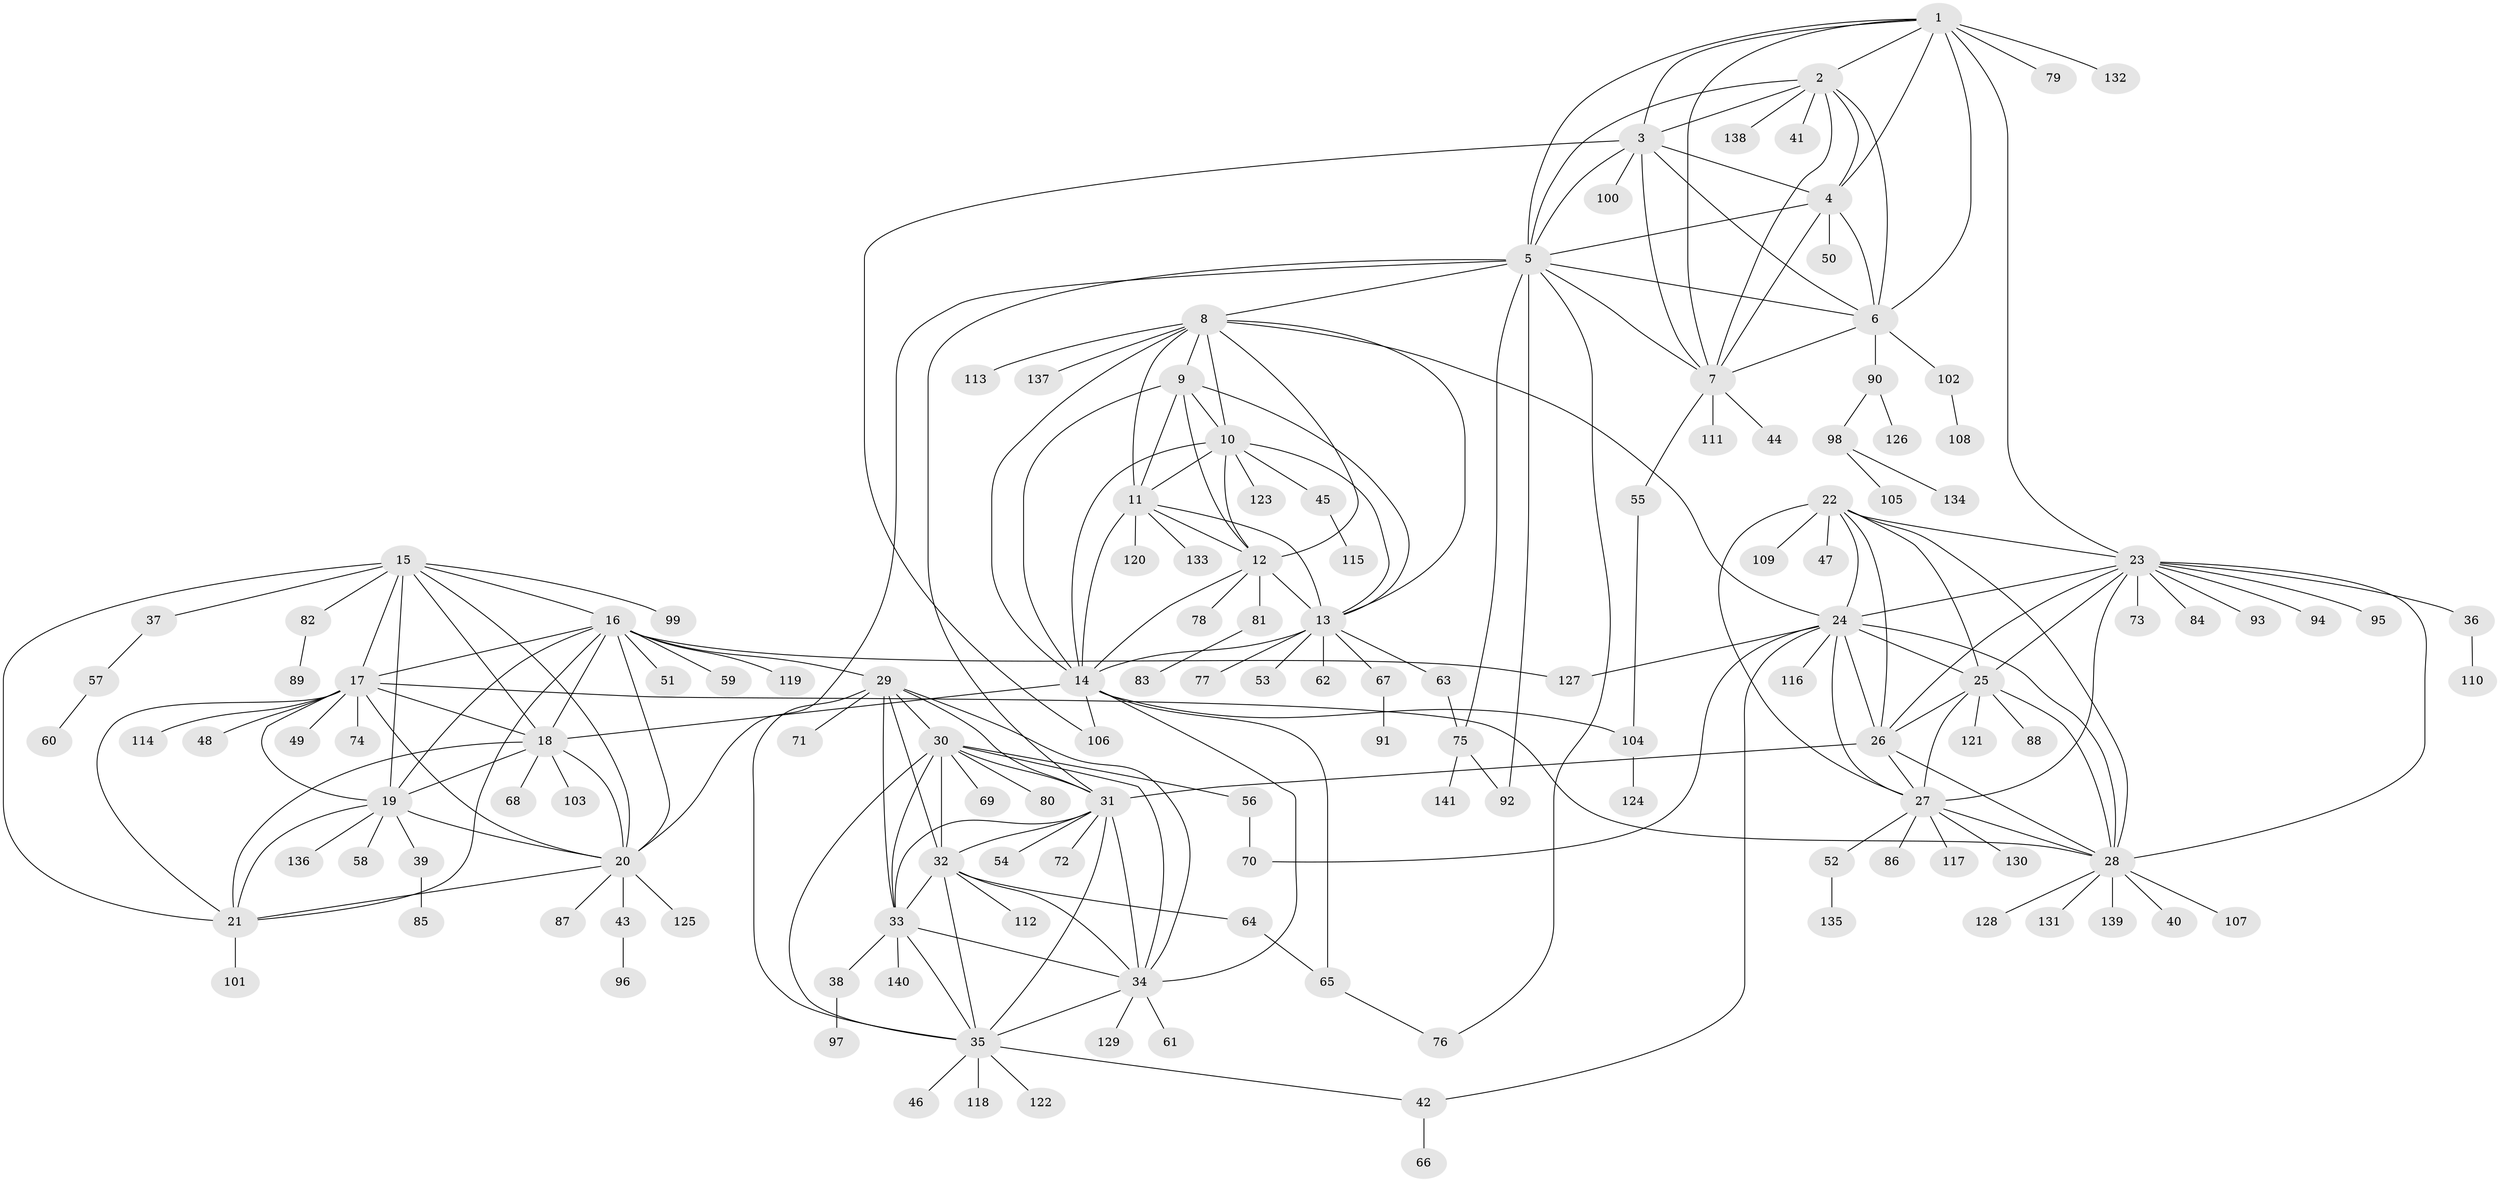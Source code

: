 // Generated by graph-tools (version 1.1) at 2025/50/03/09/25 03:50:29]
// undirected, 141 vertices, 230 edges
graph export_dot {
graph [start="1"]
  node [color=gray90,style=filled];
  1;
  2;
  3;
  4;
  5;
  6;
  7;
  8;
  9;
  10;
  11;
  12;
  13;
  14;
  15;
  16;
  17;
  18;
  19;
  20;
  21;
  22;
  23;
  24;
  25;
  26;
  27;
  28;
  29;
  30;
  31;
  32;
  33;
  34;
  35;
  36;
  37;
  38;
  39;
  40;
  41;
  42;
  43;
  44;
  45;
  46;
  47;
  48;
  49;
  50;
  51;
  52;
  53;
  54;
  55;
  56;
  57;
  58;
  59;
  60;
  61;
  62;
  63;
  64;
  65;
  66;
  67;
  68;
  69;
  70;
  71;
  72;
  73;
  74;
  75;
  76;
  77;
  78;
  79;
  80;
  81;
  82;
  83;
  84;
  85;
  86;
  87;
  88;
  89;
  90;
  91;
  92;
  93;
  94;
  95;
  96;
  97;
  98;
  99;
  100;
  101;
  102;
  103;
  104;
  105;
  106;
  107;
  108;
  109;
  110;
  111;
  112;
  113;
  114;
  115;
  116;
  117;
  118;
  119;
  120;
  121;
  122;
  123;
  124;
  125;
  126;
  127;
  128;
  129;
  130;
  131;
  132;
  133;
  134;
  135;
  136;
  137;
  138;
  139;
  140;
  141;
  1 -- 2;
  1 -- 3;
  1 -- 4;
  1 -- 5;
  1 -- 6;
  1 -- 7;
  1 -- 23;
  1 -- 79;
  1 -- 132;
  2 -- 3;
  2 -- 4;
  2 -- 5;
  2 -- 6;
  2 -- 7;
  2 -- 41;
  2 -- 138;
  3 -- 4;
  3 -- 5;
  3 -- 6;
  3 -- 7;
  3 -- 100;
  3 -- 106;
  4 -- 5;
  4 -- 6;
  4 -- 7;
  4 -- 50;
  5 -- 6;
  5 -- 7;
  5 -- 8;
  5 -- 20;
  5 -- 31;
  5 -- 75;
  5 -- 76;
  5 -- 92;
  6 -- 7;
  6 -- 90;
  6 -- 102;
  7 -- 44;
  7 -- 55;
  7 -- 111;
  8 -- 9;
  8 -- 10;
  8 -- 11;
  8 -- 12;
  8 -- 13;
  8 -- 14;
  8 -- 24;
  8 -- 113;
  8 -- 137;
  9 -- 10;
  9 -- 11;
  9 -- 12;
  9 -- 13;
  9 -- 14;
  10 -- 11;
  10 -- 12;
  10 -- 13;
  10 -- 14;
  10 -- 45;
  10 -- 123;
  11 -- 12;
  11 -- 13;
  11 -- 14;
  11 -- 120;
  11 -- 133;
  12 -- 13;
  12 -- 14;
  12 -- 78;
  12 -- 81;
  13 -- 14;
  13 -- 53;
  13 -- 62;
  13 -- 63;
  13 -- 67;
  13 -- 77;
  14 -- 18;
  14 -- 34;
  14 -- 65;
  14 -- 104;
  14 -- 106;
  15 -- 16;
  15 -- 17;
  15 -- 18;
  15 -- 19;
  15 -- 20;
  15 -- 21;
  15 -- 37;
  15 -- 82;
  15 -- 99;
  16 -- 17;
  16 -- 18;
  16 -- 19;
  16 -- 20;
  16 -- 21;
  16 -- 29;
  16 -- 51;
  16 -- 59;
  16 -- 119;
  16 -- 127;
  17 -- 18;
  17 -- 19;
  17 -- 20;
  17 -- 21;
  17 -- 28;
  17 -- 48;
  17 -- 49;
  17 -- 74;
  17 -- 114;
  18 -- 19;
  18 -- 20;
  18 -- 21;
  18 -- 68;
  18 -- 103;
  19 -- 20;
  19 -- 21;
  19 -- 39;
  19 -- 58;
  19 -- 136;
  20 -- 21;
  20 -- 43;
  20 -- 87;
  20 -- 125;
  21 -- 101;
  22 -- 23;
  22 -- 24;
  22 -- 25;
  22 -- 26;
  22 -- 27;
  22 -- 28;
  22 -- 47;
  22 -- 109;
  23 -- 24;
  23 -- 25;
  23 -- 26;
  23 -- 27;
  23 -- 28;
  23 -- 36;
  23 -- 73;
  23 -- 84;
  23 -- 93;
  23 -- 94;
  23 -- 95;
  24 -- 25;
  24 -- 26;
  24 -- 27;
  24 -- 28;
  24 -- 42;
  24 -- 70;
  24 -- 116;
  24 -- 127;
  25 -- 26;
  25 -- 27;
  25 -- 28;
  25 -- 88;
  25 -- 121;
  26 -- 27;
  26 -- 28;
  26 -- 31;
  27 -- 28;
  27 -- 52;
  27 -- 86;
  27 -- 117;
  27 -- 130;
  28 -- 40;
  28 -- 107;
  28 -- 128;
  28 -- 131;
  28 -- 139;
  29 -- 30;
  29 -- 31;
  29 -- 32;
  29 -- 33;
  29 -- 34;
  29 -- 35;
  29 -- 71;
  30 -- 31;
  30 -- 32;
  30 -- 33;
  30 -- 34;
  30 -- 35;
  30 -- 56;
  30 -- 69;
  30 -- 80;
  31 -- 32;
  31 -- 33;
  31 -- 34;
  31 -- 35;
  31 -- 54;
  31 -- 72;
  32 -- 33;
  32 -- 34;
  32 -- 35;
  32 -- 64;
  32 -- 112;
  33 -- 34;
  33 -- 35;
  33 -- 38;
  33 -- 140;
  34 -- 35;
  34 -- 61;
  34 -- 129;
  35 -- 42;
  35 -- 46;
  35 -- 118;
  35 -- 122;
  36 -- 110;
  37 -- 57;
  38 -- 97;
  39 -- 85;
  42 -- 66;
  43 -- 96;
  45 -- 115;
  52 -- 135;
  55 -- 104;
  56 -- 70;
  57 -- 60;
  63 -- 75;
  64 -- 65;
  65 -- 76;
  67 -- 91;
  75 -- 92;
  75 -- 141;
  81 -- 83;
  82 -- 89;
  90 -- 98;
  90 -- 126;
  98 -- 105;
  98 -- 134;
  102 -- 108;
  104 -- 124;
}
